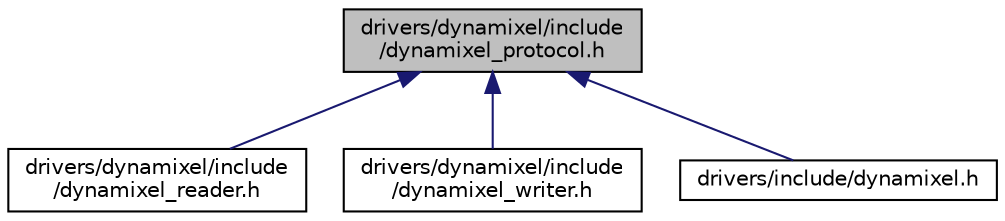digraph "drivers/dynamixel/include/dynamixel_protocol.h"
{
 // LATEX_PDF_SIZE
  edge [fontname="Helvetica",fontsize="10",labelfontname="Helvetica",labelfontsize="10"];
  node [fontname="Helvetica",fontsize="10",shape=record];
  Node1 [label="drivers/dynamixel/include\l/dynamixel_protocol.h",height=0.2,width=0.4,color="black", fillcolor="grey75", style="filled", fontcolor="black",tooltip="Dynamixel protocol definitions."];
  Node1 -> Node2 [dir="back",color="midnightblue",fontsize="10",style="solid",fontname="Helvetica"];
  Node2 [label="drivers/dynamixel/include\l/dynamixel_reader.h",height=0.2,width=0.4,color="black", fillcolor="white", style="filled",URL="$dynamixel__reader_8h.html",tooltip="Interface definition for Dynamixel packet reader."];
  Node1 -> Node3 [dir="back",color="midnightblue",fontsize="10",style="solid",fontname="Helvetica"];
  Node3 [label="drivers/dynamixel/include\l/dynamixel_writer.h",height=0.2,width=0.4,color="black", fillcolor="white", style="filled",URL="$dynamixel__writer_8h.html",tooltip="Interface definition for Dynamixel packet writer."];
  Node1 -> Node4 [dir="back",color="midnightblue",fontsize="10",style="solid",fontname="Helvetica"];
  Node4 [label="drivers/include/dynamixel.h",height=0.2,width=0.4,color="black", fillcolor="white", style="filled",URL="$dynamixel_8h.html",tooltip="Interface definition for Dynamixel devices driver."];
}
